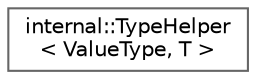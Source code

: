 digraph "Graphical Class Hierarchy"
{
 // LATEX_PDF_SIZE
  bgcolor="transparent";
  edge [fontname=Helvetica,fontsize=10,labelfontname=Helvetica,labelfontsize=10];
  node [fontname=Helvetica,fontsize=10,shape=box,height=0.2,width=0.4];
  rankdir="LR";
  Node0 [id="Node000000",label="internal::TypeHelper\l\< ValueType, T \>",height=0.2,width=0.4,color="grey40", fillcolor="white", style="filled",URL="$structinternal_1_1_type_helper.html",tooltip=" "];
}

